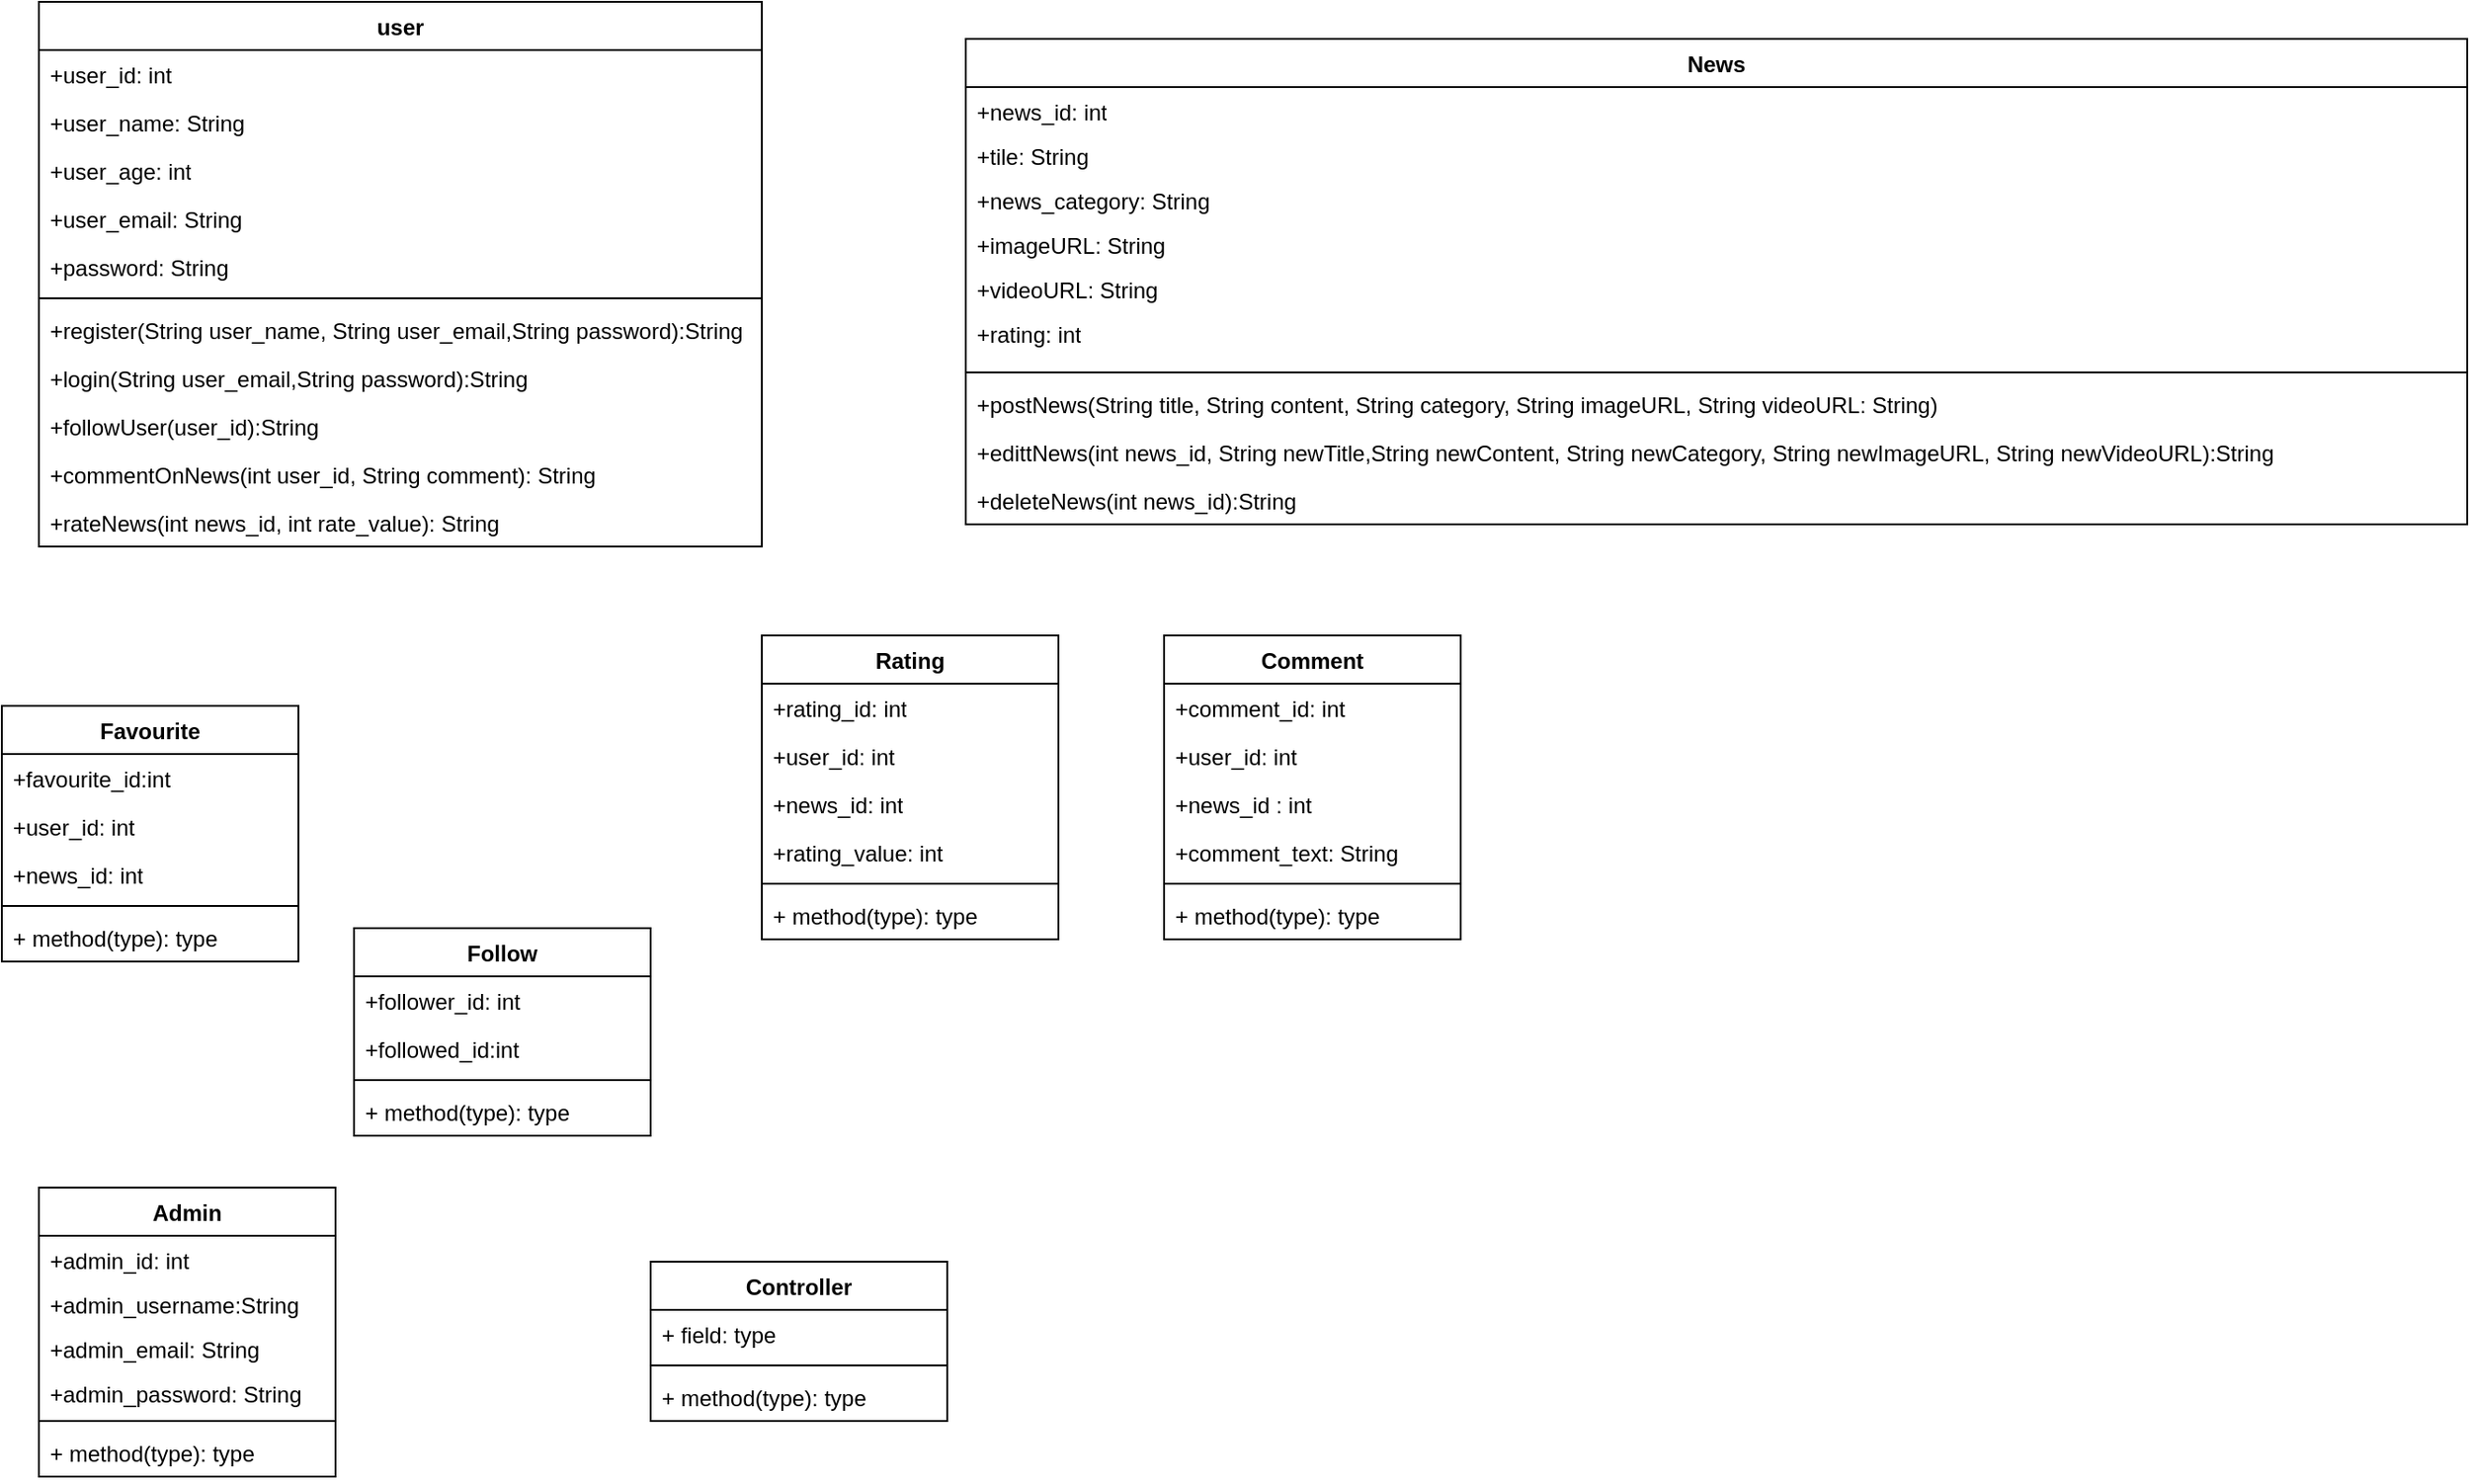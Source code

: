 <mxfile version="24.2.8" type="device">
  <diagram name="Page-1" id="5F-TWiEbXTKfztx_QZYf">
    <mxGraphModel dx="954" dy="647" grid="1" gridSize="10" guides="1" tooltips="1" connect="1" arrows="1" fold="1" page="1" pageScale="1" pageWidth="827" pageHeight="1169" math="0" shadow="0">
      <root>
        <mxCell id="0" />
        <mxCell id="1" parent="0" />
        <mxCell id="T-RI8nL76kneWAwc2kKx-1" value="user" style="swimlane;fontStyle=1;align=center;verticalAlign=top;childLayout=stackLayout;horizontal=1;startSize=26;horizontalStack=0;resizeParent=1;resizeParentMax=0;resizeLast=0;collapsible=1;marginBottom=0;whiteSpace=wrap;html=1;" vertex="1" parent="1">
          <mxGeometry x="60" y="20" width="390" height="294" as="geometry" />
        </mxCell>
        <mxCell id="T-RI8nL76kneWAwc2kKx-2" value="+user_id: int" style="text;strokeColor=none;fillColor=none;align=left;verticalAlign=top;spacingLeft=4;spacingRight=4;overflow=hidden;rotatable=0;points=[[0,0.5],[1,0.5]];portConstraint=eastwest;whiteSpace=wrap;html=1;" vertex="1" parent="T-RI8nL76kneWAwc2kKx-1">
          <mxGeometry y="26" width="390" height="26" as="geometry" />
        </mxCell>
        <mxCell id="T-RI8nL76kneWAwc2kKx-11" value="+user_name: String&amp;nbsp;" style="text;strokeColor=none;fillColor=none;align=left;verticalAlign=top;spacingLeft=4;spacingRight=4;overflow=hidden;rotatable=0;points=[[0,0.5],[1,0.5]];portConstraint=eastwest;whiteSpace=wrap;html=1;" vertex="1" parent="T-RI8nL76kneWAwc2kKx-1">
          <mxGeometry y="52" width="390" height="26" as="geometry" />
        </mxCell>
        <mxCell id="T-RI8nL76kneWAwc2kKx-12" value="+user_age: int" style="text;strokeColor=none;fillColor=none;align=left;verticalAlign=top;spacingLeft=4;spacingRight=4;overflow=hidden;rotatable=0;points=[[0,0.5],[1,0.5]];portConstraint=eastwest;whiteSpace=wrap;html=1;" vertex="1" parent="T-RI8nL76kneWAwc2kKx-1">
          <mxGeometry y="78" width="390" height="26" as="geometry" />
        </mxCell>
        <mxCell id="T-RI8nL76kneWAwc2kKx-13" value="+user_email: String" style="text;strokeColor=none;fillColor=none;align=left;verticalAlign=top;spacingLeft=4;spacingRight=4;overflow=hidden;rotatable=0;points=[[0,0.5],[1,0.5]];portConstraint=eastwest;whiteSpace=wrap;html=1;" vertex="1" parent="T-RI8nL76kneWAwc2kKx-1">
          <mxGeometry y="104" width="390" height="26" as="geometry" />
        </mxCell>
        <mxCell id="T-RI8nL76kneWAwc2kKx-14" value="+password: String" style="text;strokeColor=none;fillColor=none;align=left;verticalAlign=top;spacingLeft=4;spacingRight=4;overflow=hidden;rotatable=0;points=[[0,0.5],[1,0.5]];portConstraint=eastwest;whiteSpace=wrap;html=1;" vertex="1" parent="T-RI8nL76kneWAwc2kKx-1">
          <mxGeometry y="130" width="390" height="26" as="geometry" />
        </mxCell>
        <mxCell id="T-RI8nL76kneWAwc2kKx-3" value="" style="line;strokeWidth=1;fillColor=none;align=left;verticalAlign=middle;spacingTop=-1;spacingLeft=3;spacingRight=3;rotatable=0;labelPosition=right;points=[];portConstraint=eastwest;strokeColor=inherit;" vertex="1" parent="T-RI8nL76kneWAwc2kKx-1">
          <mxGeometry y="156" width="390" height="8" as="geometry" />
        </mxCell>
        <mxCell id="T-RI8nL76kneWAwc2kKx-4" value="+register(String user_name, String user_email,String password):String" style="text;strokeColor=none;fillColor=none;align=left;verticalAlign=top;spacingLeft=4;spacingRight=4;overflow=hidden;rotatable=0;points=[[0,0.5],[1,0.5]];portConstraint=eastwest;whiteSpace=wrap;html=1;" vertex="1" parent="T-RI8nL76kneWAwc2kKx-1">
          <mxGeometry y="164" width="390" height="26" as="geometry" />
        </mxCell>
        <mxCell id="T-RI8nL76kneWAwc2kKx-15" value="+login(String user_email,String password):String" style="text;strokeColor=none;fillColor=none;align=left;verticalAlign=top;spacingLeft=4;spacingRight=4;overflow=hidden;rotatable=0;points=[[0,0.5],[1,0.5]];portConstraint=eastwest;whiteSpace=wrap;html=1;" vertex="1" parent="T-RI8nL76kneWAwc2kKx-1">
          <mxGeometry y="190" width="390" height="26" as="geometry" />
        </mxCell>
        <mxCell id="T-RI8nL76kneWAwc2kKx-16" value="+followUser(user_id):String" style="text;strokeColor=none;fillColor=none;align=left;verticalAlign=top;spacingLeft=4;spacingRight=4;overflow=hidden;rotatable=0;points=[[0,0.5],[1,0.5]];portConstraint=eastwest;whiteSpace=wrap;html=1;" vertex="1" parent="T-RI8nL76kneWAwc2kKx-1">
          <mxGeometry y="216" width="390" height="26" as="geometry" />
        </mxCell>
        <mxCell id="T-RI8nL76kneWAwc2kKx-17" value="+commentOnNews(int user_id, String comment): String" style="text;strokeColor=none;fillColor=none;align=left;verticalAlign=top;spacingLeft=4;spacingRight=4;overflow=hidden;rotatable=0;points=[[0,0.5],[1,0.5]];portConstraint=eastwest;whiteSpace=wrap;html=1;" vertex="1" parent="T-RI8nL76kneWAwc2kKx-1">
          <mxGeometry y="242" width="390" height="26" as="geometry" />
        </mxCell>
        <mxCell id="T-RI8nL76kneWAwc2kKx-18" value="+rateNews(int news_id, int rate_value): String" style="text;strokeColor=none;fillColor=none;align=left;verticalAlign=top;spacingLeft=4;spacingRight=4;overflow=hidden;rotatable=0;points=[[0,0.5],[1,0.5]];portConstraint=eastwest;whiteSpace=wrap;html=1;" vertex="1" parent="T-RI8nL76kneWAwc2kKx-1">
          <mxGeometry y="268" width="390" height="26" as="geometry" />
        </mxCell>
        <mxCell id="T-RI8nL76kneWAwc2kKx-19" value="News" style="swimlane;fontStyle=1;align=center;verticalAlign=top;childLayout=stackLayout;horizontal=1;startSize=26;horizontalStack=0;resizeParent=1;resizeParentMax=0;resizeLast=0;collapsible=1;marginBottom=0;whiteSpace=wrap;html=1;" vertex="1" parent="1">
          <mxGeometry x="560" y="40" width="810" height="262" as="geometry" />
        </mxCell>
        <mxCell id="T-RI8nL76kneWAwc2kKx-20" value="+news_id: int" style="text;strokeColor=none;fillColor=none;align=left;verticalAlign=top;spacingLeft=4;spacingRight=4;overflow=hidden;rotatable=0;points=[[0,0.5],[1,0.5]];portConstraint=eastwest;whiteSpace=wrap;html=1;" vertex="1" parent="T-RI8nL76kneWAwc2kKx-19">
          <mxGeometry y="26" width="810" height="24" as="geometry" />
        </mxCell>
        <mxCell id="T-RI8nL76kneWAwc2kKx-23" value="+tile: String" style="text;strokeColor=none;fillColor=none;align=left;verticalAlign=top;spacingLeft=4;spacingRight=4;overflow=hidden;rotatable=0;points=[[0,0.5],[1,0.5]];portConstraint=eastwest;whiteSpace=wrap;html=1;" vertex="1" parent="T-RI8nL76kneWAwc2kKx-19">
          <mxGeometry y="50" width="810" height="24" as="geometry" />
        </mxCell>
        <mxCell id="T-RI8nL76kneWAwc2kKx-24" value="+news_category: String" style="text;strokeColor=none;fillColor=none;align=left;verticalAlign=top;spacingLeft=4;spacingRight=4;overflow=hidden;rotatable=0;points=[[0,0.5],[1,0.5]];portConstraint=eastwest;whiteSpace=wrap;html=1;" vertex="1" parent="T-RI8nL76kneWAwc2kKx-19">
          <mxGeometry y="74" width="810" height="24" as="geometry" />
        </mxCell>
        <mxCell id="T-RI8nL76kneWAwc2kKx-25" value="+imageURL: String" style="text;strokeColor=none;fillColor=none;align=left;verticalAlign=top;spacingLeft=4;spacingRight=4;overflow=hidden;rotatable=0;points=[[0,0.5],[1,0.5]];portConstraint=eastwest;whiteSpace=wrap;html=1;" vertex="1" parent="T-RI8nL76kneWAwc2kKx-19">
          <mxGeometry y="98" width="810" height="24" as="geometry" />
        </mxCell>
        <mxCell id="T-RI8nL76kneWAwc2kKx-26" value="+videoURL: String" style="text;strokeColor=none;fillColor=none;align=left;verticalAlign=top;spacingLeft=4;spacingRight=4;overflow=hidden;rotatable=0;points=[[0,0.5],[1,0.5]];portConstraint=eastwest;whiteSpace=wrap;html=1;" vertex="1" parent="T-RI8nL76kneWAwc2kKx-19">
          <mxGeometry y="122" width="810" height="24" as="geometry" />
        </mxCell>
        <mxCell id="T-RI8nL76kneWAwc2kKx-27" value="+rating: int" style="text;strokeColor=none;fillColor=none;align=left;verticalAlign=top;spacingLeft=4;spacingRight=4;overflow=hidden;rotatable=0;points=[[0,0.5],[1,0.5]];portConstraint=eastwest;whiteSpace=wrap;html=1;" vertex="1" parent="T-RI8nL76kneWAwc2kKx-19">
          <mxGeometry y="146" width="810" height="30" as="geometry" />
        </mxCell>
        <mxCell id="T-RI8nL76kneWAwc2kKx-21" value="" style="line;strokeWidth=1;fillColor=none;align=left;verticalAlign=middle;spacingTop=-1;spacingLeft=3;spacingRight=3;rotatable=0;labelPosition=right;points=[];portConstraint=eastwest;strokeColor=inherit;" vertex="1" parent="T-RI8nL76kneWAwc2kKx-19">
          <mxGeometry y="176" width="810" height="8" as="geometry" />
        </mxCell>
        <mxCell id="T-RI8nL76kneWAwc2kKx-22" value="+postNews(String title, String content, String category, String imageURL, String videoURL: String)" style="text;strokeColor=none;fillColor=none;align=left;verticalAlign=top;spacingLeft=4;spacingRight=4;overflow=hidden;rotatable=0;points=[[0,0.5],[1,0.5]];portConstraint=eastwest;whiteSpace=wrap;html=1;" vertex="1" parent="T-RI8nL76kneWAwc2kKx-19">
          <mxGeometry y="184" width="810" height="26" as="geometry" />
        </mxCell>
        <mxCell id="T-RI8nL76kneWAwc2kKx-29" value="+edittNews(int news_id, String newTitle,String newContent, String newCategory, String newImageURL, String newVideoURL):String" style="text;strokeColor=none;fillColor=none;align=left;verticalAlign=top;spacingLeft=4;spacingRight=4;overflow=hidden;rotatable=0;points=[[0,0.5],[1,0.5]];portConstraint=eastwest;whiteSpace=wrap;html=1;" vertex="1" parent="T-RI8nL76kneWAwc2kKx-19">
          <mxGeometry y="210" width="810" height="26" as="geometry" />
        </mxCell>
        <mxCell id="T-RI8nL76kneWAwc2kKx-30" value="+deleteNews(int news_id):String" style="text;strokeColor=none;fillColor=none;align=left;verticalAlign=top;spacingLeft=4;spacingRight=4;overflow=hidden;rotatable=0;points=[[0,0.5],[1,0.5]];portConstraint=eastwest;whiteSpace=wrap;html=1;" vertex="1" parent="T-RI8nL76kneWAwc2kKx-19">
          <mxGeometry y="236" width="810" height="26" as="geometry" />
        </mxCell>
        <mxCell id="T-RI8nL76kneWAwc2kKx-31" value="Favourite" style="swimlane;fontStyle=1;align=center;verticalAlign=top;childLayout=stackLayout;horizontal=1;startSize=26;horizontalStack=0;resizeParent=1;resizeParentMax=0;resizeLast=0;collapsible=1;marginBottom=0;whiteSpace=wrap;html=1;" vertex="1" parent="1">
          <mxGeometry x="40" y="400" width="160" height="138" as="geometry" />
        </mxCell>
        <mxCell id="T-RI8nL76kneWAwc2kKx-32" value="+favourite_id:int" style="text;strokeColor=none;fillColor=none;align=left;verticalAlign=top;spacingLeft=4;spacingRight=4;overflow=hidden;rotatable=0;points=[[0,0.5],[1,0.5]];portConstraint=eastwest;whiteSpace=wrap;html=1;" vertex="1" parent="T-RI8nL76kneWAwc2kKx-31">
          <mxGeometry y="26" width="160" height="26" as="geometry" />
        </mxCell>
        <mxCell id="T-RI8nL76kneWAwc2kKx-35" value="+user_id: int" style="text;strokeColor=none;fillColor=none;align=left;verticalAlign=top;spacingLeft=4;spacingRight=4;overflow=hidden;rotatable=0;points=[[0,0.5],[1,0.5]];portConstraint=eastwest;whiteSpace=wrap;html=1;" vertex="1" parent="T-RI8nL76kneWAwc2kKx-31">
          <mxGeometry y="52" width="160" height="26" as="geometry" />
        </mxCell>
        <mxCell id="T-RI8nL76kneWAwc2kKx-36" value="+news_id: int" style="text;strokeColor=none;fillColor=none;align=left;verticalAlign=top;spacingLeft=4;spacingRight=4;overflow=hidden;rotatable=0;points=[[0,0.5],[1,0.5]];portConstraint=eastwest;whiteSpace=wrap;html=1;" vertex="1" parent="T-RI8nL76kneWAwc2kKx-31">
          <mxGeometry y="78" width="160" height="26" as="geometry" />
        </mxCell>
        <mxCell id="T-RI8nL76kneWAwc2kKx-33" value="" style="line;strokeWidth=1;fillColor=none;align=left;verticalAlign=middle;spacingTop=-1;spacingLeft=3;spacingRight=3;rotatable=0;labelPosition=right;points=[];portConstraint=eastwest;strokeColor=inherit;" vertex="1" parent="T-RI8nL76kneWAwc2kKx-31">
          <mxGeometry y="104" width="160" height="8" as="geometry" />
        </mxCell>
        <mxCell id="T-RI8nL76kneWAwc2kKx-34" value="+ method(type): type" style="text;strokeColor=none;fillColor=none;align=left;verticalAlign=top;spacingLeft=4;spacingRight=4;overflow=hidden;rotatable=0;points=[[0,0.5],[1,0.5]];portConstraint=eastwest;whiteSpace=wrap;html=1;" vertex="1" parent="T-RI8nL76kneWAwc2kKx-31">
          <mxGeometry y="112" width="160" height="26" as="geometry" />
        </mxCell>
        <mxCell id="T-RI8nL76kneWAwc2kKx-37" value="Follow" style="swimlane;fontStyle=1;align=center;verticalAlign=top;childLayout=stackLayout;horizontal=1;startSize=26;horizontalStack=0;resizeParent=1;resizeParentMax=0;resizeLast=0;collapsible=1;marginBottom=0;whiteSpace=wrap;html=1;" vertex="1" parent="1">
          <mxGeometry x="230" y="520" width="160" height="112" as="geometry" />
        </mxCell>
        <mxCell id="T-RI8nL76kneWAwc2kKx-38" value="+follower_id: int" style="text;strokeColor=none;fillColor=none;align=left;verticalAlign=top;spacingLeft=4;spacingRight=4;overflow=hidden;rotatable=0;points=[[0,0.5],[1,0.5]];portConstraint=eastwest;whiteSpace=wrap;html=1;" vertex="1" parent="T-RI8nL76kneWAwc2kKx-37">
          <mxGeometry y="26" width="160" height="26" as="geometry" />
        </mxCell>
        <mxCell id="T-RI8nL76kneWAwc2kKx-41" value="+followed_id:int" style="text;strokeColor=none;fillColor=none;align=left;verticalAlign=top;spacingLeft=4;spacingRight=4;overflow=hidden;rotatable=0;points=[[0,0.5],[1,0.5]];portConstraint=eastwest;whiteSpace=wrap;html=1;" vertex="1" parent="T-RI8nL76kneWAwc2kKx-37">
          <mxGeometry y="52" width="160" height="26" as="geometry" />
        </mxCell>
        <mxCell id="T-RI8nL76kneWAwc2kKx-39" value="" style="line;strokeWidth=1;fillColor=none;align=left;verticalAlign=middle;spacingTop=-1;spacingLeft=3;spacingRight=3;rotatable=0;labelPosition=right;points=[];portConstraint=eastwest;strokeColor=inherit;" vertex="1" parent="T-RI8nL76kneWAwc2kKx-37">
          <mxGeometry y="78" width="160" height="8" as="geometry" />
        </mxCell>
        <mxCell id="T-RI8nL76kneWAwc2kKx-40" value="+ method(type): type" style="text;strokeColor=none;fillColor=none;align=left;verticalAlign=top;spacingLeft=4;spacingRight=4;overflow=hidden;rotatable=0;points=[[0,0.5],[1,0.5]];portConstraint=eastwest;whiteSpace=wrap;html=1;" vertex="1" parent="T-RI8nL76kneWAwc2kKx-37">
          <mxGeometry y="86" width="160" height="26" as="geometry" />
        </mxCell>
        <mxCell id="T-RI8nL76kneWAwc2kKx-42" value="Rating" style="swimlane;fontStyle=1;align=center;verticalAlign=top;childLayout=stackLayout;horizontal=1;startSize=26;horizontalStack=0;resizeParent=1;resizeParentMax=0;resizeLast=0;collapsible=1;marginBottom=0;whiteSpace=wrap;html=1;" vertex="1" parent="1">
          <mxGeometry x="450" y="362" width="160" height="164" as="geometry" />
        </mxCell>
        <mxCell id="T-RI8nL76kneWAwc2kKx-43" value="+rating_id: int" style="text;strokeColor=none;fillColor=none;align=left;verticalAlign=top;spacingLeft=4;spacingRight=4;overflow=hidden;rotatable=0;points=[[0,0.5],[1,0.5]];portConstraint=eastwest;whiteSpace=wrap;html=1;" vertex="1" parent="T-RI8nL76kneWAwc2kKx-42">
          <mxGeometry y="26" width="160" height="26" as="geometry" />
        </mxCell>
        <mxCell id="T-RI8nL76kneWAwc2kKx-46" value="+user_id: int" style="text;strokeColor=none;fillColor=none;align=left;verticalAlign=top;spacingLeft=4;spacingRight=4;overflow=hidden;rotatable=0;points=[[0,0.5],[1,0.5]];portConstraint=eastwest;whiteSpace=wrap;html=1;" vertex="1" parent="T-RI8nL76kneWAwc2kKx-42">
          <mxGeometry y="52" width="160" height="26" as="geometry" />
        </mxCell>
        <mxCell id="T-RI8nL76kneWAwc2kKx-47" value="+news_id: int" style="text;strokeColor=none;fillColor=none;align=left;verticalAlign=top;spacingLeft=4;spacingRight=4;overflow=hidden;rotatable=0;points=[[0,0.5],[1,0.5]];portConstraint=eastwest;whiteSpace=wrap;html=1;" vertex="1" parent="T-RI8nL76kneWAwc2kKx-42">
          <mxGeometry y="78" width="160" height="26" as="geometry" />
        </mxCell>
        <mxCell id="T-RI8nL76kneWAwc2kKx-48" value="+rating_value: int" style="text;strokeColor=none;fillColor=none;align=left;verticalAlign=top;spacingLeft=4;spacingRight=4;overflow=hidden;rotatable=0;points=[[0,0.5],[1,0.5]];portConstraint=eastwest;whiteSpace=wrap;html=1;" vertex="1" parent="T-RI8nL76kneWAwc2kKx-42">
          <mxGeometry y="104" width="160" height="26" as="geometry" />
        </mxCell>
        <mxCell id="T-RI8nL76kneWAwc2kKx-44" value="" style="line;strokeWidth=1;fillColor=none;align=left;verticalAlign=middle;spacingTop=-1;spacingLeft=3;spacingRight=3;rotatable=0;labelPosition=right;points=[];portConstraint=eastwest;strokeColor=inherit;" vertex="1" parent="T-RI8nL76kneWAwc2kKx-42">
          <mxGeometry y="130" width="160" height="8" as="geometry" />
        </mxCell>
        <mxCell id="T-RI8nL76kneWAwc2kKx-45" value="+ method(type): type" style="text;strokeColor=none;fillColor=none;align=left;verticalAlign=top;spacingLeft=4;spacingRight=4;overflow=hidden;rotatable=0;points=[[0,0.5],[1,0.5]];portConstraint=eastwest;whiteSpace=wrap;html=1;" vertex="1" parent="T-RI8nL76kneWAwc2kKx-42">
          <mxGeometry y="138" width="160" height="26" as="geometry" />
        </mxCell>
        <mxCell id="T-RI8nL76kneWAwc2kKx-49" value="Comment" style="swimlane;fontStyle=1;align=center;verticalAlign=top;childLayout=stackLayout;horizontal=1;startSize=26;horizontalStack=0;resizeParent=1;resizeParentMax=0;resizeLast=0;collapsible=1;marginBottom=0;whiteSpace=wrap;html=1;" vertex="1" parent="1">
          <mxGeometry x="667" y="362" width="160" height="164" as="geometry" />
        </mxCell>
        <mxCell id="T-RI8nL76kneWAwc2kKx-50" value="+comment_id: int" style="text;strokeColor=none;fillColor=none;align=left;verticalAlign=top;spacingLeft=4;spacingRight=4;overflow=hidden;rotatable=0;points=[[0,0.5],[1,0.5]];portConstraint=eastwest;whiteSpace=wrap;html=1;" vertex="1" parent="T-RI8nL76kneWAwc2kKx-49">
          <mxGeometry y="26" width="160" height="26" as="geometry" />
        </mxCell>
        <mxCell id="T-RI8nL76kneWAwc2kKx-53" value="+user_id: int" style="text;strokeColor=none;fillColor=none;align=left;verticalAlign=top;spacingLeft=4;spacingRight=4;overflow=hidden;rotatable=0;points=[[0,0.5],[1,0.5]];portConstraint=eastwest;whiteSpace=wrap;html=1;" vertex="1" parent="T-RI8nL76kneWAwc2kKx-49">
          <mxGeometry y="52" width="160" height="26" as="geometry" />
        </mxCell>
        <mxCell id="T-RI8nL76kneWAwc2kKx-54" value="+news_id : int" style="text;strokeColor=none;fillColor=none;align=left;verticalAlign=top;spacingLeft=4;spacingRight=4;overflow=hidden;rotatable=0;points=[[0,0.5],[1,0.5]];portConstraint=eastwest;whiteSpace=wrap;html=1;" vertex="1" parent="T-RI8nL76kneWAwc2kKx-49">
          <mxGeometry y="78" width="160" height="26" as="geometry" />
        </mxCell>
        <mxCell id="T-RI8nL76kneWAwc2kKx-55" value="+comment_text: String" style="text;strokeColor=none;fillColor=none;align=left;verticalAlign=top;spacingLeft=4;spacingRight=4;overflow=hidden;rotatable=0;points=[[0,0.5],[1,0.5]];portConstraint=eastwest;whiteSpace=wrap;html=1;" vertex="1" parent="T-RI8nL76kneWAwc2kKx-49">
          <mxGeometry y="104" width="160" height="26" as="geometry" />
        </mxCell>
        <mxCell id="T-RI8nL76kneWAwc2kKx-51" value="" style="line;strokeWidth=1;fillColor=none;align=left;verticalAlign=middle;spacingTop=-1;spacingLeft=3;spacingRight=3;rotatable=0;labelPosition=right;points=[];portConstraint=eastwest;strokeColor=inherit;" vertex="1" parent="T-RI8nL76kneWAwc2kKx-49">
          <mxGeometry y="130" width="160" height="8" as="geometry" />
        </mxCell>
        <mxCell id="T-RI8nL76kneWAwc2kKx-52" value="+ method(type): type" style="text;strokeColor=none;fillColor=none;align=left;verticalAlign=top;spacingLeft=4;spacingRight=4;overflow=hidden;rotatable=0;points=[[0,0.5],[1,0.5]];portConstraint=eastwest;whiteSpace=wrap;html=1;" vertex="1" parent="T-RI8nL76kneWAwc2kKx-49">
          <mxGeometry y="138" width="160" height="26" as="geometry" />
        </mxCell>
        <mxCell id="T-RI8nL76kneWAwc2kKx-56" value="Admin" style="swimlane;fontStyle=1;align=center;verticalAlign=top;childLayout=stackLayout;horizontal=1;startSize=26;horizontalStack=0;resizeParent=1;resizeParentMax=0;resizeLast=0;collapsible=1;marginBottom=0;whiteSpace=wrap;html=1;" vertex="1" parent="1">
          <mxGeometry x="60" y="660" width="160" height="156" as="geometry" />
        </mxCell>
        <mxCell id="T-RI8nL76kneWAwc2kKx-57" value="+admin_id: int" style="text;strokeColor=none;fillColor=none;align=left;verticalAlign=top;spacingLeft=4;spacingRight=4;overflow=hidden;rotatable=0;points=[[0,0.5],[1,0.5]];portConstraint=eastwest;whiteSpace=wrap;html=1;" vertex="1" parent="T-RI8nL76kneWAwc2kKx-56">
          <mxGeometry y="26" width="160" height="24" as="geometry" />
        </mxCell>
        <mxCell id="T-RI8nL76kneWAwc2kKx-60" value="+admin_username:String" style="text;strokeColor=none;fillColor=none;align=left;verticalAlign=top;spacingLeft=4;spacingRight=4;overflow=hidden;rotatable=0;points=[[0,0.5],[1,0.5]];portConstraint=eastwest;whiteSpace=wrap;html=1;" vertex="1" parent="T-RI8nL76kneWAwc2kKx-56">
          <mxGeometry y="50" width="160" height="24" as="geometry" />
        </mxCell>
        <mxCell id="T-RI8nL76kneWAwc2kKx-61" value="+admin_email: String" style="text;strokeColor=none;fillColor=none;align=left;verticalAlign=top;spacingLeft=4;spacingRight=4;overflow=hidden;rotatable=0;points=[[0,0.5],[1,0.5]];portConstraint=eastwest;whiteSpace=wrap;html=1;" vertex="1" parent="T-RI8nL76kneWAwc2kKx-56">
          <mxGeometry y="74" width="160" height="24" as="geometry" />
        </mxCell>
        <mxCell id="T-RI8nL76kneWAwc2kKx-62" value="+admin_password: String" style="text;strokeColor=none;fillColor=none;align=left;verticalAlign=top;spacingLeft=4;spacingRight=4;overflow=hidden;rotatable=0;points=[[0,0.5],[1,0.5]];portConstraint=eastwest;whiteSpace=wrap;html=1;" vertex="1" parent="T-RI8nL76kneWAwc2kKx-56">
          <mxGeometry y="98" width="160" height="24" as="geometry" />
        </mxCell>
        <mxCell id="T-RI8nL76kneWAwc2kKx-58" value="" style="line;strokeWidth=1;fillColor=none;align=left;verticalAlign=middle;spacingTop=-1;spacingLeft=3;spacingRight=3;rotatable=0;labelPosition=right;points=[];portConstraint=eastwest;strokeColor=inherit;" vertex="1" parent="T-RI8nL76kneWAwc2kKx-56">
          <mxGeometry y="122" width="160" height="8" as="geometry" />
        </mxCell>
        <mxCell id="T-RI8nL76kneWAwc2kKx-59" value="+ method(type): type" style="text;strokeColor=none;fillColor=none;align=left;verticalAlign=top;spacingLeft=4;spacingRight=4;overflow=hidden;rotatable=0;points=[[0,0.5],[1,0.5]];portConstraint=eastwest;whiteSpace=wrap;html=1;" vertex="1" parent="T-RI8nL76kneWAwc2kKx-56">
          <mxGeometry y="130" width="160" height="26" as="geometry" />
        </mxCell>
        <mxCell id="T-RI8nL76kneWAwc2kKx-63" value="Controller" style="swimlane;fontStyle=1;align=center;verticalAlign=top;childLayout=stackLayout;horizontal=1;startSize=26;horizontalStack=0;resizeParent=1;resizeParentMax=0;resizeLast=0;collapsible=1;marginBottom=0;whiteSpace=wrap;html=1;" vertex="1" parent="1">
          <mxGeometry x="390" y="700" width="160" height="86" as="geometry" />
        </mxCell>
        <mxCell id="T-RI8nL76kneWAwc2kKx-64" value="+ field: type" style="text;strokeColor=none;fillColor=none;align=left;verticalAlign=top;spacingLeft=4;spacingRight=4;overflow=hidden;rotatable=0;points=[[0,0.5],[1,0.5]];portConstraint=eastwest;whiteSpace=wrap;html=1;" vertex="1" parent="T-RI8nL76kneWAwc2kKx-63">
          <mxGeometry y="26" width="160" height="26" as="geometry" />
        </mxCell>
        <mxCell id="T-RI8nL76kneWAwc2kKx-65" value="" style="line;strokeWidth=1;fillColor=none;align=left;verticalAlign=middle;spacingTop=-1;spacingLeft=3;spacingRight=3;rotatable=0;labelPosition=right;points=[];portConstraint=eastwest;strokeColor=inherit;" vertex="1" parent="T-RI8nL76kneWAwc2kKx-63">
          <mxGeometry y="52" width="160" height="8" as="geometry" />
        </mxCell>
        <mxCell id="T-RI8nL76kneWAwc2kKx-66" value="+ method(type): type" style="text;strokeColor=none;fillColor=none;align=left;verticalAlign=top;spacingLeft=4;spacingRight=4;overflow=hidden;rotatable=0;points=[[0,0.5],[1,0.5]];portConstraint=eastwest;whiteSpace=wrap;html=1;" vertex="1" parent="T-RI8nL76kneWAwc2kKx-63">
          <mxGeometry y="60" width="160" height="26" as="geometry" />
        </mxCell>
      </root>
    </mxGraphModel>
  </diagram>
</mxfile>
